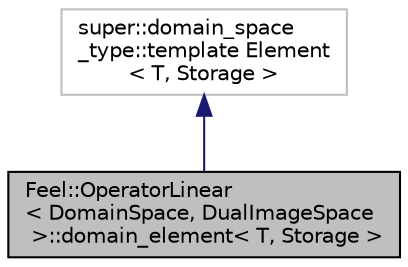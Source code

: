 digraph "Feel::OperatorLinear&lt; DomainSpace, DualImageSpace &gt;::domain_element&lt; T, Storage &gt;"
{
 // LATEX_PDF_SIZE
  edge [fontname="Helvetica",fontsize="10",labelfontname="Helvetica",labelfontsize="10"];
  node [fontname="Helvetica",fontsize="10",shape=record];
  Node1 [label="Feel::OperatorLinear\l\< DomainSpace, DualImageSpace\l \>::domain_element\< T, Storage \>",height=0.2,width=0.4,color="black", fillcolor="grey75", style="filled", fontcolor="black",tooltip=" "];
  Node2 -> Node1 [dir="back",color="midnightblue",fontsize="10",style="solid",fontname="Helvetica"];
  Node2 [label="super::domain_space\l_type::template Element\l\< T, Storage \>",height=0.2,width=0.4,color="grey75", fillcolor="white", style="filled",tooltip=" "];
}
